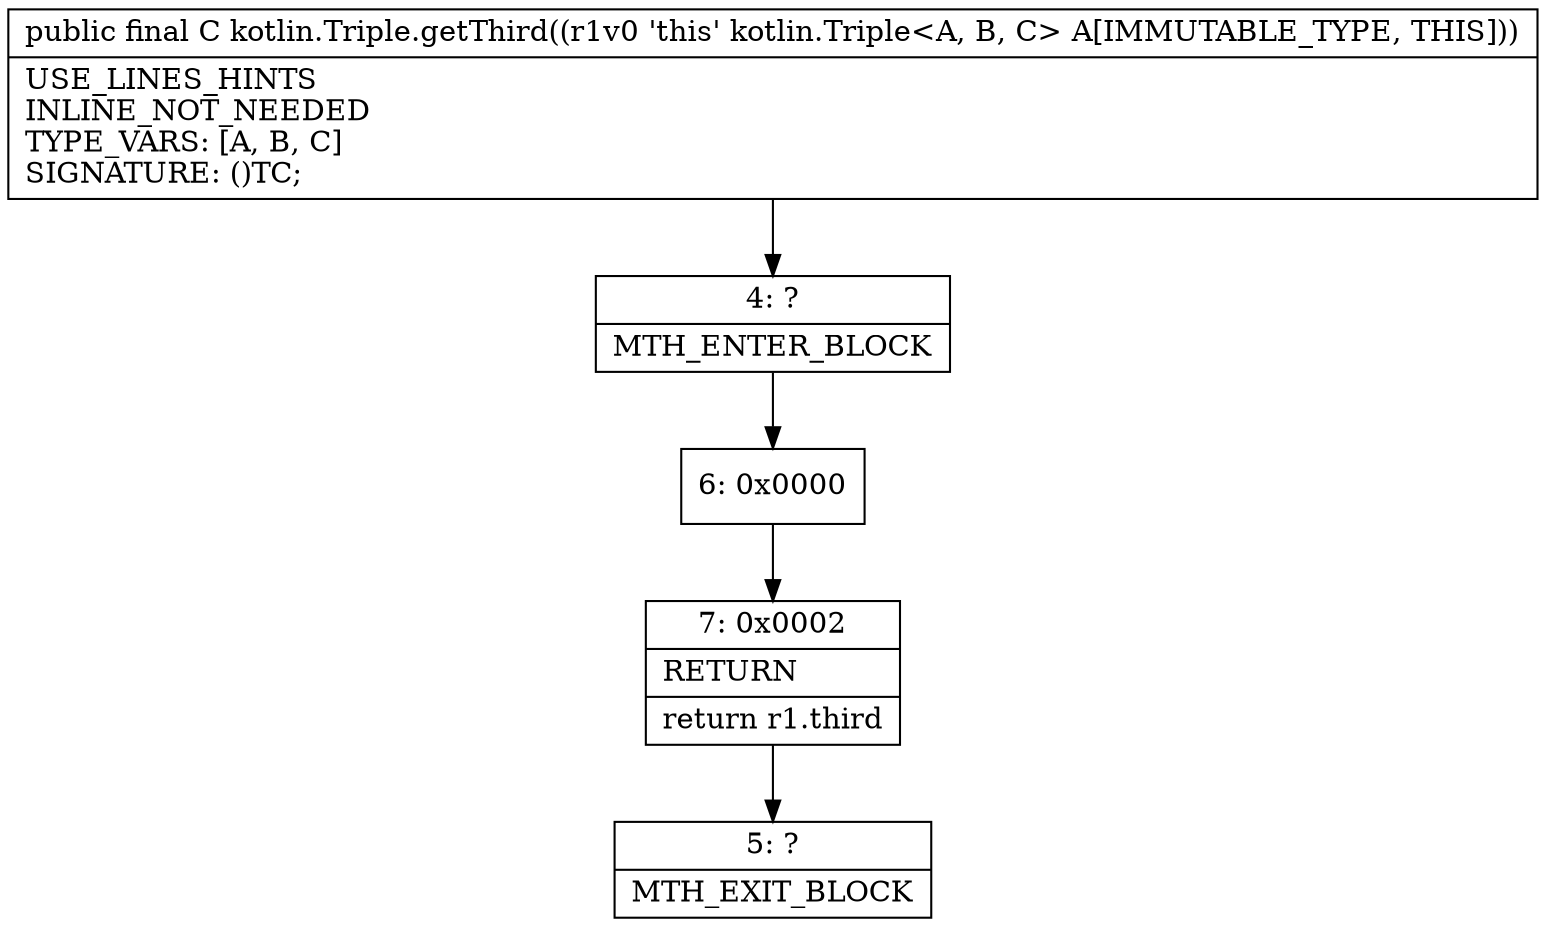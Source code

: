 digraph "CFG forkotlin.Triple.getThird()Ljava\/lang\/Object;" {
Node_4 [shape=record,label="{4\:\ ?|MTH_ENTER_BLOCK\l}"];
Node_6 [shape=record,label="{6\:\ 0x0000}"];
Node_7 [shape=record,label="{7\:\ 0x0002|RETURN\l|return r1.third\l}"];
Node_5 [shape=record,label="{5\:\ ?|MTH_EXIT_BLOCK\l}"];
MethodNode[shape=record,label="{public final C kotlin.Triple.getThird((r1v0 'this' kotlin.Triple\<A, B, C\> A[IMMUTABLE_TYPE, THIS]))  | USE_LINES_HINTS\lINLINE_NOT_NEEDED\lTYPE_VARS: [A, B, C]\lSIGNATURE: ()TC;\l}"];
MethodNode -> Node_4;Node_4 -> Node_6;
Node_6 -> Node_7;
Node_7 -> Node_5;
}

